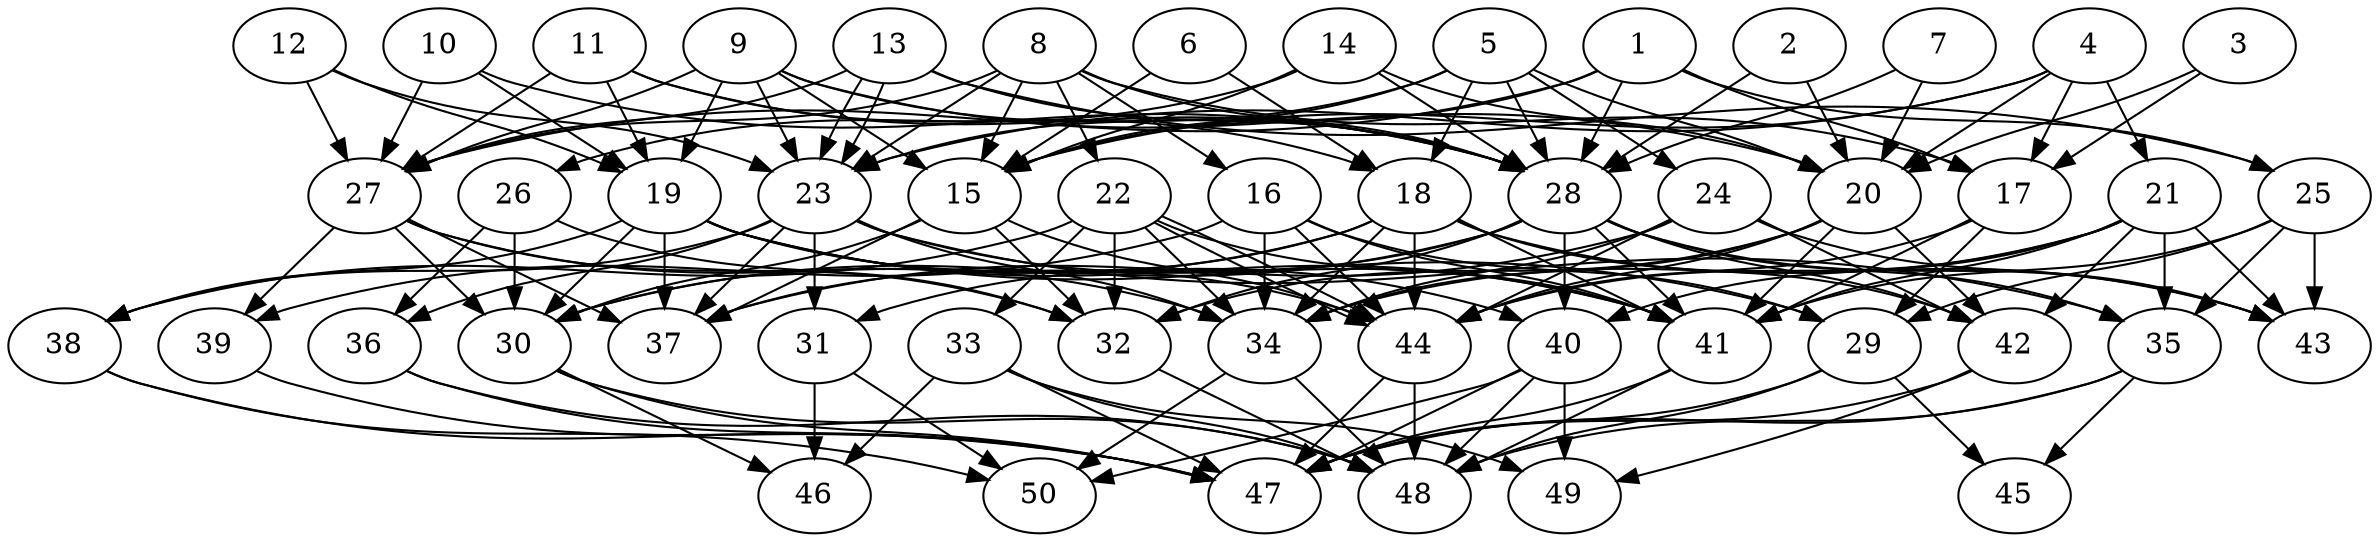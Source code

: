 // DAG automatically generated by daggen at Thu Oct  3 14:07:57 2019
// ./daggen --dot -n 50 --ccr 0.4 --fat 0.7 --regular 0.9 --density 0.7 --mindata 5242880 --maxdata 52428800 
digraph G {
  1 [size="44994560", alpha="0.14", expect_size="17997824"] 
  1 -> 15 [size ="17997824"]
  1 -> 17 [size ="17997824"]
  1 -> 25 [size ="17997824"]
  1 -> 27 [size ="17997824"]
  1 -> 28 [size ="17997824"]
  2 [size="47948800", alpha="0.08", expect_size="19179520"] 
  2 -> 20 [size ="19179520"]
  2 -> 28 [size ="19179520"]
  3 [size="101916160", alpha="0.04", expect_size="40766464"] 
  3 -> 17 [size ="40766464"]
  3 -> 20 [size ="40766464"]
  4 [size="19589120", alpha="0.20", expect_size="7835648"] 
  4 -> 15 [size ="7835648"]
  4 -> 17 [size ="7835648"]
  4 -> 20 [size ="7835648"]
  4 -> 21 [size ="7835648"]
  4 -> 23 [size ="7835648"]
  5 [size="15367680", alpha="0.10", expect_size="6147072"] 
  5 -> 15 [size ="6147072"]
  5 -> 18 [size ="6147072"]
  5 -> 20 [size ="6147072"]
  5 -> 23 [size ="6147072"]
  5 -> 24 [size ="6147072"]
  5 -> 28 [size ="6147072"]
  6 [size="95431680", alpha="0.14", expect_size="38172672"] 
  6 -> 15 [size ="38172672"]
  6 -> 18 [size ="38172672"]
  7 [size="29649920", alpha="0.02", expect_size="11859968"] 
  7 -> 20 [size ="11859968"]
  7 -> 28 [size ="11859968"]
  8 [size="68067840", alpha="0.15", expect_size="27227136"] 
  8 -> 15 [size ="27227136"]
  8 -> 16 [size ="27227136"]
  8 -> 17 [size ="27227136"]
  8 -> 22 [size ="27227136"]
  8 -> 23 [size ="27227136"]
  8 -> 27 [size ="27227136"]
  8 -> 28 [size ="27227136"]
  9 [size="38315520", alpha="0.02", expect_size="15326208"] 
  9 -> 15 [size ="15326208"]
  9 -> 19 [size ="15326208"]
  9 -> 20 [size ="15326208"]
  9 -> 23 [size ="15326208"]
  9 -> 27 [size ="15326208"]
  9 -> 28 [size ="15326208"]
  10 [size="67453440", alpha="0.01", expect_size="26981376"] 
  10 -> 19 [size ="26981376"]
  10 -> 27 [size ="26981376"]
  10 -> 28 [size ="26981376"]
  11 [size="93178880", alpha="0.11", expect_size="37271552"] 
  11 -> 18 [size ="37271552"]
  11 -> 19 [size ="37271552"]
  11 -> 27 [size ="37271552"]
  11 -> 28 [size ="37271552"]
  12 [size="56652800", alpha="0.19", expect_size="22661120"] 
  12 -> 19 [size ="22661120"]
  12 -> 23 [size ="22661120"]
  12 -> 27 [size ="22661120"]
  13 [size="103951360", alpha="0.15", expect_size="41580544"] 
  13 -> 23 [size ="41580544"]
  13 -> 23 [size ="41580544"]
  13 -> 25 [size ="41580544"]
  13 -> 27 [size ="41580544"]
  13 -> 28 [size ="41580544"]
  14 [size="130304000", alpha="0.18", expect_size="52121600"] 
  14 -> 15 [size ="52121600"]
  14 -> 20 [size ="52121600"]
  14 -> 26 [size ="52121600"]
  14 -> 28 [size ="52121600"]
  15 [size="129425920", alpha="0.02", expect_size="51770368"] 
  15 -> 30 [size ="51770368"]
  15 -> 32 [size ="51770368"]
  15 -> 37 [size ="51770368"]
  15 -> 44 [size ="51770368"]
  16 [size="70364160", alpha="0.05", expect_size="28145664"] 
  16 -> 29 [size ="28145664"]
  16 -> 34 [size ="28145664"]
  16 -> 39 [size ="28145664"]
  16 -> 41 [size ="28145664"]
  16 -> 44 [size ="28145664"]
  17 [size="36111360", alpha="0.04", expect_size="14444544"] 
  17 -> 29 [size ="14444544"]
  17 -> 41 [size ="14444544"]
  17 -> 44 [size ="14444544"]
  18 [size="50209280", alpha="0.08", expect_size="20083712"] 
  18 -> 30 [size ="20083712"]
  18 -> 34 [size ="20083712"]
  18 -> 37 [size ="20083712"]
  18 -> 41 [size ="20083712"]
  18 -> 42 [size ="20083712"]
  18 -> 43 [size ="20083712"]
  18 -> 44 [size ="20083712"]
  19 [size="23342080", alpha="0.16", expect_size="9336832"] 
  19 -> 29 [size ="9336832"]
  19 -> 30 [size ="9336832"]
  19 -> 37 [size ="9336832"]
  19 -> 38 [size ="9336832"]
  19 -> 40 [size ="9336832"]
  19 -> 41 [size ="9336832"]
  19 -> 44 [size ="9336832"]
  20 [size="37432320", alpha="0.11", expect_size="14972928"] 
  20 -> 32 [size ="14972928"]
  20 -> 34 [size ="14972928"]
  20 -> 41 [size ="14972928"]
  20 -> 42 [size ="14972928"]
  20 -> 44 [size ="14972928"]
  21 [size="40622080", alpha="0.12", expect_size="16248832"] 
  21 -> 34 [size ="16248832"]
  21 -> 35 [size ="16248832"]
  21 -> 40 [size ="16248832"]
  21 -> 41 [size ="16248832"]
  21 -> 42 [size ="16248832"]
  21 -> 43 [size ="16248832"]
  21 -> 44 [size ="16248832"]
  22 [size="106693120", alpha="0.19", expect_size="42677248"] 
  22 -> 32 [size ="42677248"]
  22 -> 33 [size ="42677248"]
  22 -> 34 [size ="42677248"]
  22 -> 38 [size ="42677248"]
  22 -> 41 [size ="42677248"]
  22 -> 44 [size ="42677248"]
  22 -> 44 [size ="42677248"]
  23 [size="97958400", alpha="0.01", expect_size="39183360"] 
  23 -> 31 [size ="39183360"]
  23 -> 34 [size ="39183360"]
  23 -> 35 [size ="39183360"]
  23 -> 36 [size ="39183360"]
  23 -> 37 [size ="39183360"]
  23 -> 38 [size ="39183360"]
  23 -> 41 [size ="39183360"]
  24 [size="68812800", alpha="0.04", expect_size="27525120"] 
  24 -> 34 [size ="27525120"]
  24 -> 37 [size ="27525120"]
  24 -> 42 [size ="27525120"]
  24 -> 43 [size ="27525120"]
  24 -> 44 [size ="27525120"]
  25 [size="54149120", alpha="0.08", expect_size="21659648"] 
  25 -> 29 [size ="21659648"]
  25 -> 35 [size ="21659648"]
  25 -> 41 [size ="21659648"]
  25 -> 43 [size ="21659648"]
  26 [size="64990720", alpha="0.05", expect_size="25996288"] 
  26 -> 30 [size ="25996288"]
  26 -> 32 [size ="25996288"]
  26 -> 36 [size ="25996288"]
  27 [size="95672320", alpha="0.05", expect_size="38268928"] 
  27 -> 30 [size ="38268928"]
  27 -> 32 [size ="38268928"]
  27 -> 34 [size ="38268928"]
  27 -> 37 [size ="38268928"]
  27 -> 39 [size ="38268928"]
  28 [size="122191360", alpha="0.15", expect_size="48876544"] 
  28 -> 30 [size ="48876544"]
  28 -> 31 [size ="48876544"]
  28 -> 32 [size ="48876544"]
  28 -> 35 [size ="48876544"]
  28 -> 40 [size ="48876544"]
  28 -> 41 [size ="48876544"]
  28 -> 42 [size ="48876544"]
  28 -> 43 [size ="48876544"]
  29 [size="48698880", alpha="0.08", expect_size="19479552"] 
  29 -> 45 [size ="19479552"]
  29 -> 47 [size ="19479552"]
  29 -> 48 [size ="19479552"]
  30 [size="24312320", alpha="0.11", expect_size="9724928"] 
  30 -> 46 [size ="9724928"]
  30 -> 47 [size ="9724928"]
  30 -> 48 [size ="9724928"]
  31 [size="91706880", alpha="0.08", expect_size="36682752"] 
  31 -> 46 [size ="36682752"]
  31 -> 50 [size ="36682752"]
  32 [size="46835200", alpha="0.12", expect_size="18734080"] 
  32 -> 48 [size ="18734080"]
  33 [size="42508800", alpha="0.11", expect_size="17003520"] 
  33 -> 46 [size ="17003520"]
  33 -> 47 [size ="17003520"]
  33 -> 48 [size ="17003520"]
  33 -> 49 [size ="17003520"]
  34 [size="49571840", alpha="0.10", expect_size="19828736"] 
  34 -> 48 [size ="19828736"]
  34 -> 50 [size ="19828736"]
  35 [size="74508800", alpha="0.09", expect_size="29803520"] 
  35 -> 45 [size ="29803520"]
  35 -> 47 [size ="29803520"]
  35 -> 48 [size ="29803520"]
  36 [size="119580160", alpha="0.18", expect_size="47832064"] 
  36 -> 47 [size ="47832064"]
  36 -> 48 [size ="47832064"]
  37 [size="31183360", alpha="0.11", expect_size="12473344"] 
  38 [size="61790720", alpha="0.09", expect_size="24716288"] 
  38 -> 47 [size ="24716288"]
  38 -> 50 [size ="24716288"]
  39 [size="30438400", alpha="0.10", expect_size="12175360"] 
  39 -> 47 [size ="12175360"]
  40 [size="80296960", alpha="0.15", expect_size="32118784"] 
  40 -> 47 [size ="32118784"]
  40 -> 48 [size ="32118784"]
  40 -> 49 [size ="32118784"]
  40 -> 50 [size ="32118784"]
  41 [size="29785600", alpha="0.04", expect_size="11914240"] 
  41 -> 47 [size ="11914240"]
  41 -> 48 [size ="11914240"]
  42 [size="76940800", alpha="0.09", expect_size="30776320"] 
  42 -> 47 [size ="30776320"]
  42 -> 49 [size ="30776320"]
  43 [size="29381120", alpha="0.09", expect_size="11752448"] 
  44 [size="95915520", alpha="0.18", expect_size="38366208"] 
  44 -> 47 [size ="38366208"]
  44 -> 48 [size ="38366208"]
  45 [size="39848960", alpha="0.14", expect_size="15939584"] 
  46 [size="95464960", alpha="0.19", expect_size="38185984"] 
  47 [size="84090880", alpha="0.18", expect_size="33636352"] 
  48 [size="28733440", alpha="0.15", expect_size="11493376"] 
  49 [size="84456960", alpha="0.18", expect_size="33782784"] 
  50 [size="25571840", alpha="0.03", expect_size="10228736"] 
}
